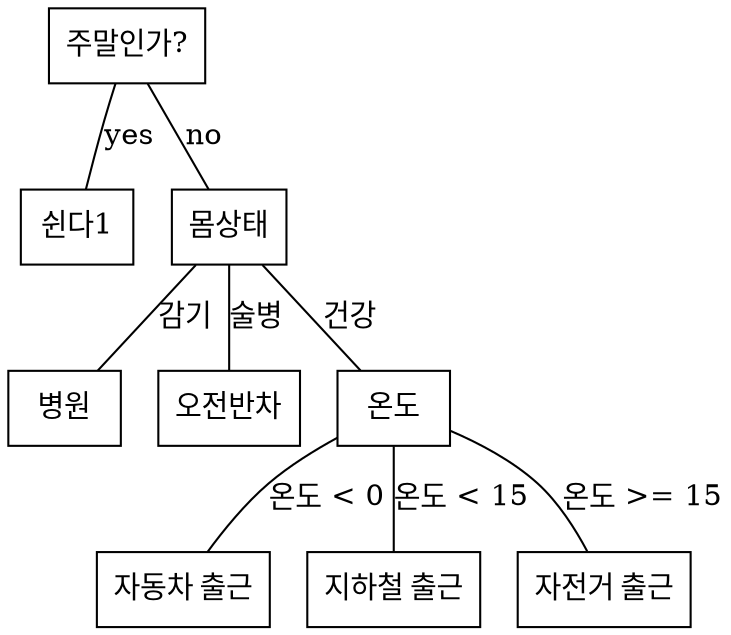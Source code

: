 graph G {
	node [shape=box]
	"주말인가?" -- "쉰다1" [label=yes]
	"주말인가?" -- "몸상태" [label=no]
	"몸상태" -- "병원" [label="감기"]
	"몸상태" -- "오전반차" [label="술병"]
	"몸상태" -- "온도" [label="건강"]
	"온도" -- "자동차 출근" [label="온도 < 0"]
	"온도" -- "지하철 출근" [label="온도 < 15"]
	"온도" -- "자전거 출근" [label="온도 >= 15"]
}
